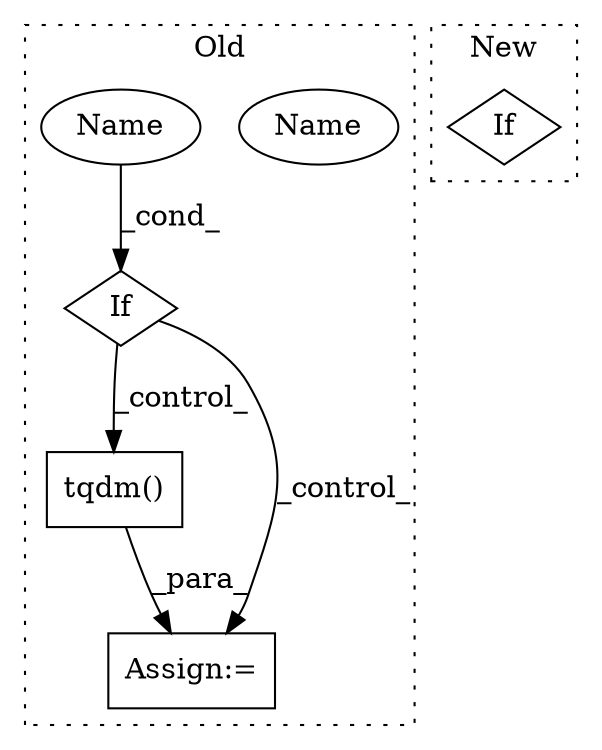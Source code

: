 digraph G {
subgraph cluster0 {
1 [label="tqdm()" a="75" s="10035,10053" l="10,1" shape="box"];
3 [label="If" a="96" s="9996" l="3" shape="diamond"];
4 [label="Name" a="87" s="9999" l="7" shape="ellipse"];
5 [label="Assign:=" a="68" s="10032" l="3" shape="box"];
6 [label="Name" a="87" s="9999" l="7" shape="ellipse"];
label = "Old";
style="dotted";
}
subgraph cluster1 {
2 [label="If" a="96" s="9986" l="3" shape="diamond"];
label = "New";
style="dotted";
}
1 -> 5 [label="_para_"];
3 -> 1 [label="_control_"];
3 -> 5 [label="_control_"];
6 -> 3 [label="_cond_"];
}